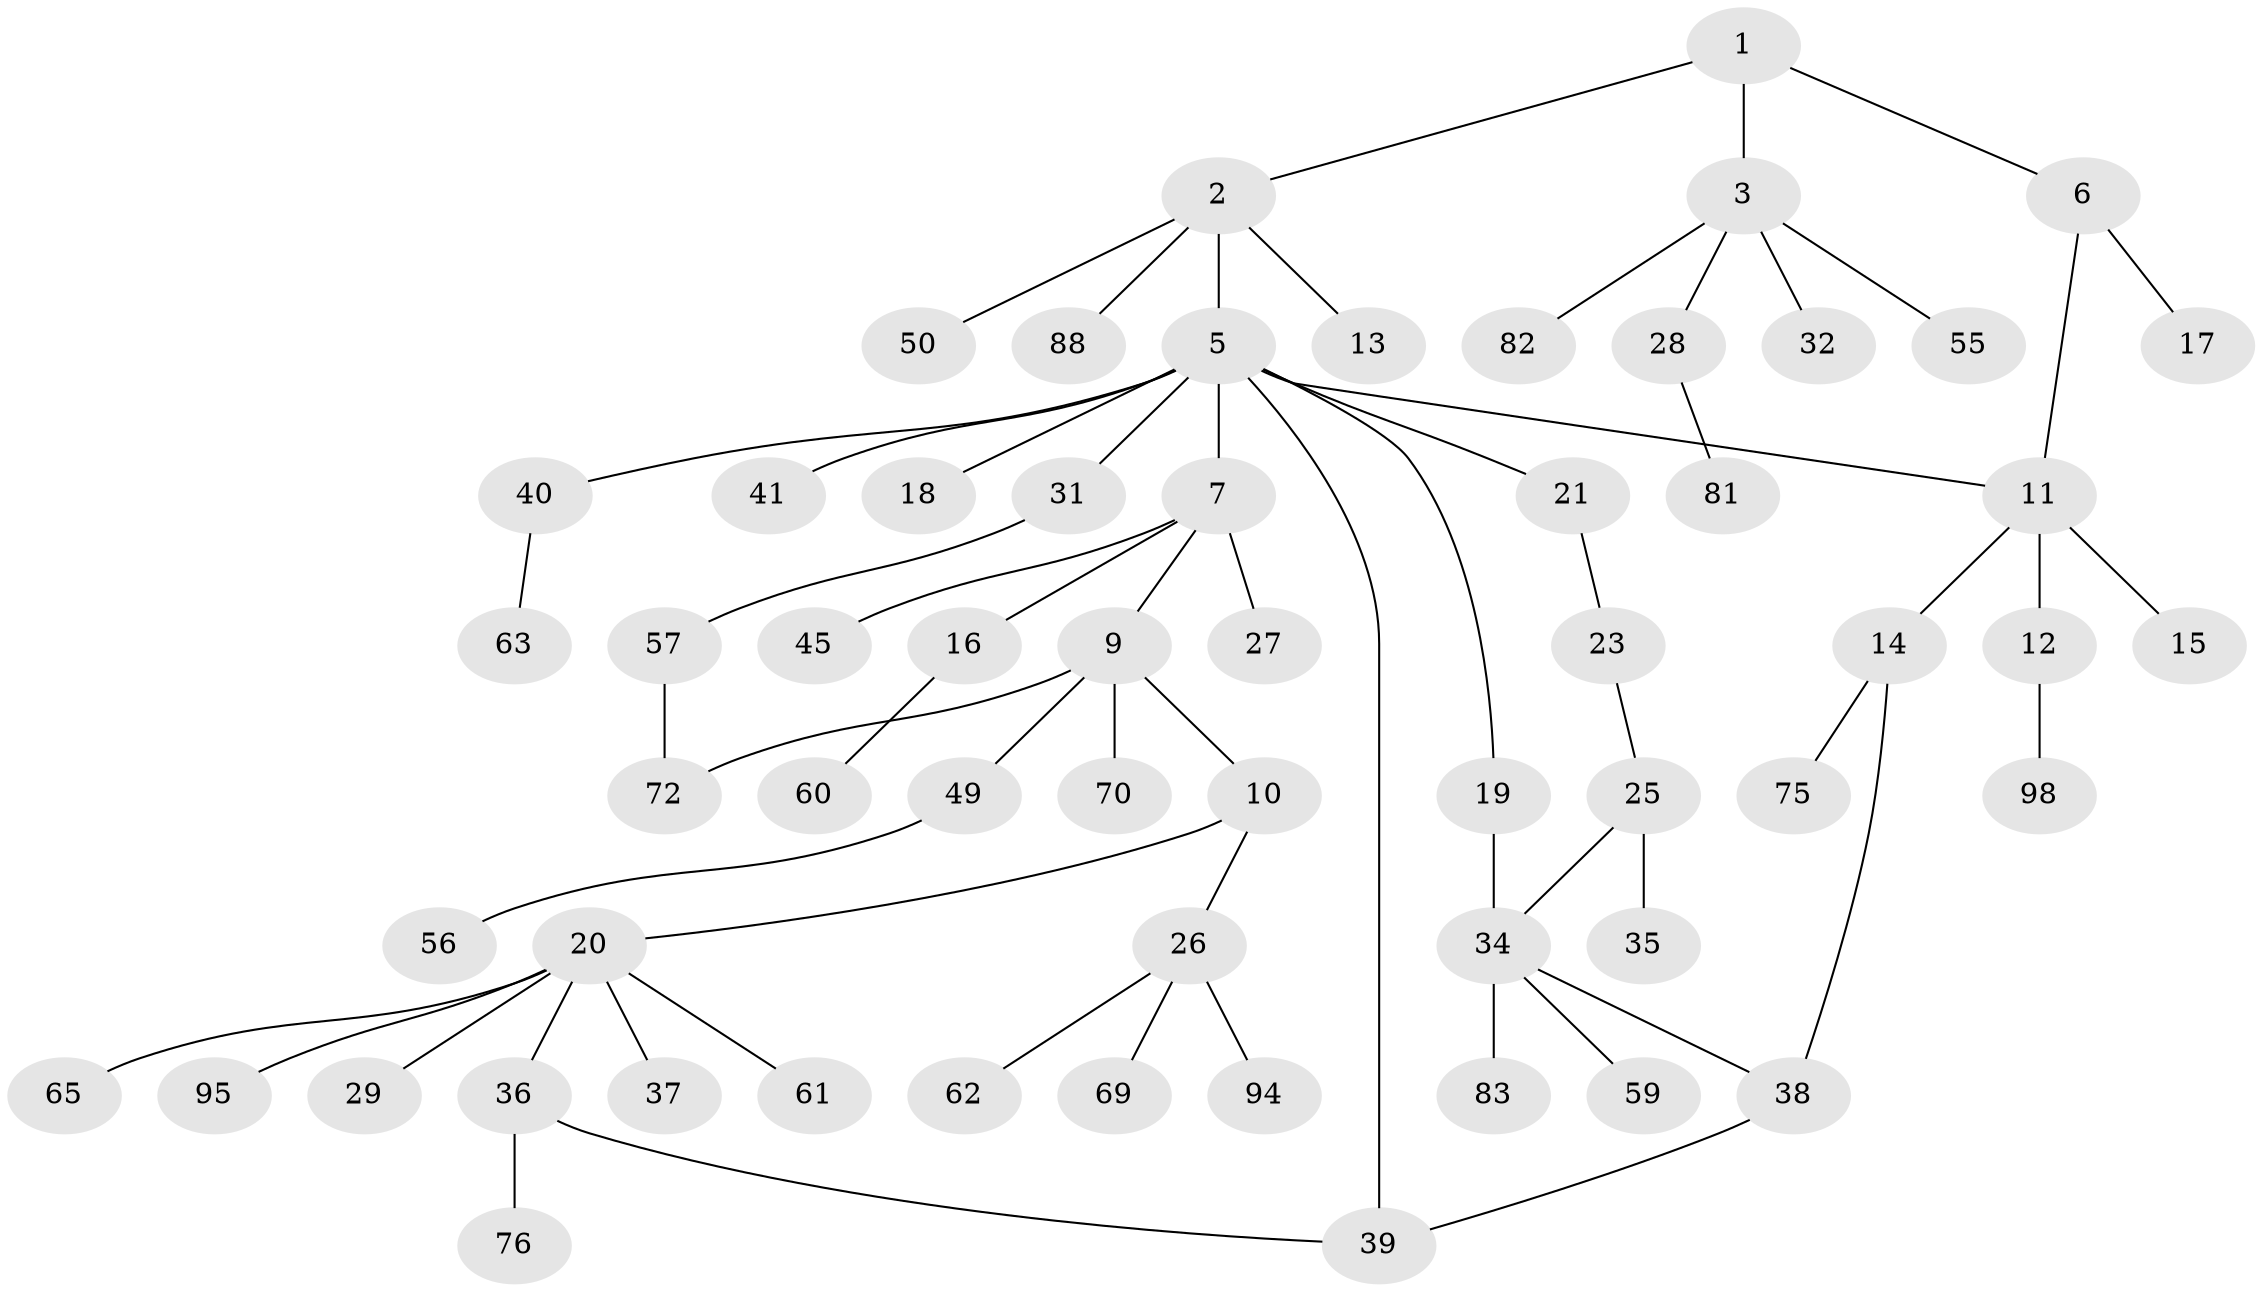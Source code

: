 // original degree distribution, {3: 0.1111111111111111, 6: 0.020202020202020204, 5: 0.06060606060606061, 2: 0.25252525252525254, 10: 0.010101010101010102, 1: 0.47474747474747475, 4: 0.0707070707070707}
// Generated by graph-tools (version 1.1) at 2025/16/03/04/25 18:16:54]
// undirected, 59 vertices, 64 edges
graph export_dot {
graph [start="1"]
  node [color=gray90,style=filled];
  1;
  2 [super="+4+58"];
  3;
  5 [super="+8"];
  6;
  7;
  9;
  10;
  11 [super="+73+53"];
  12;
  13;
  14;
  15;
  16;
  17;
  18;
  19;
  20 [super="+24+22"];
  21;
  23;
  25 [super="+30"];
  26 [super="+66"];
  27;
  28 [super="+51+64"];
  29;
  31 [super="+74+33"];
  32 [super="+46"];
  34 [super="+48+97+96"];
  35;
  36 [super="+43"];
  37 [super="+67"];
  38;
  39 [super="+54"];
  40 [super="+84"];
  41 [super="+93+77+44"];
  45 [super="+47"];
  49;
  50;
  55;
  56;
  57 [super="+71+68"];
  59;
  60;
  61;
  62 [super="+78"];
  63;
  65;
  69 [super="+91+87"];
  70;
  72 [super="+85"];
  75 [super="+89"];
  76;
  81;
  82;
  83 [super="+86"];
  88;
  94;
  95;
  98;
  1 -- 2;
  1 -- 3;
  1 -- 6;
  2 -- 13;
  2 -- 50;
  2 -- 88;
  2 -- 5;
  3 -- 28;
  3 -- 32;
  3 -- 55;
  3 -- 82;
  5 -- 7;
  5 -- 18;
  5 -- 19;
  5 -- 21;
  5 -- 31;
  5 -- 39;
  5 -- 40;
  5 -- 41;
  5 -- 11;
  6 -- 11;
  6 -- 17;
  7 -- 9;
  7 -- 16;
  7 -- 27;
  7 -- 45;
  9 -- 10;
  9 -- 49;
  9 -- 70;
  9 -- 72;
  10 -- 20;
  10 -- 26;
  11 -- 12;
  11 -- 14;
  11 -- 15;
  12 -- 98;
  14 -- 38;
  14 -- 75;
  16 -- 60;
  19 -- 34 [weight=2];
  20 -- 29;
  20 -- 95;
  20 -- 65;
  20 -- 37;
  20 -- 61;
  20 -- 36;
  21 -- 23;
  23 -- 25;
  25 -- 34;
  25 -- 35;
  26 -- 62;
  26 -- 69;
  26 -- 94;
  28 -- 81;
  31 -- 57;
  34 -- 83;
  34 -- 59;
  34 -- 38;
  36 -- 76;
  36 -- 39;
  38 -- 39;
  40 -- 63;
  49 -- 56;
  57 -- 72;
}
